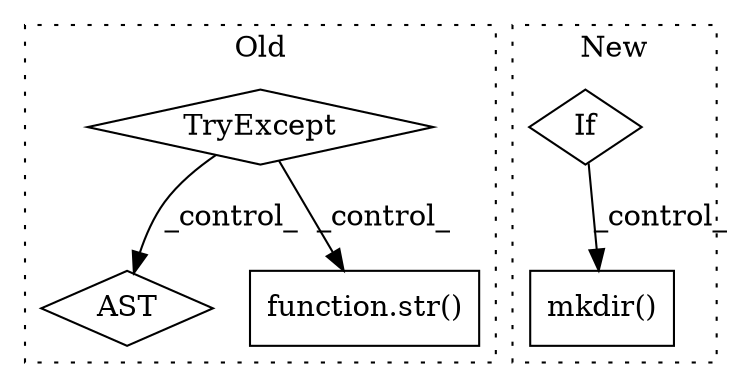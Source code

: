 digraph G {
subgraph cluster0 {
1 [label="TryExcept" a="71" s="36678" l="13" shape="diamond"];
3 [label="AST" a="2" s="36808,0" l="7,0" shape="diamond"];
5 [label="function.str()" a="75" s="37031,37036" l="4,1" shape="box"];
label = "Old";
style="dotted";
}
subgraph cluster1 {
2 [label="mkdir()" a="75" s="37099" l="52" shape="box"];
4 [label="If" a="96" s="37061" l="3" shape="diamond"];
label = "New";
style="dotted";
}
1 -> 5 [label="_control_"];
1 -> 3 [label="_control_"];
4 -> 2 [label="_control_"];
}